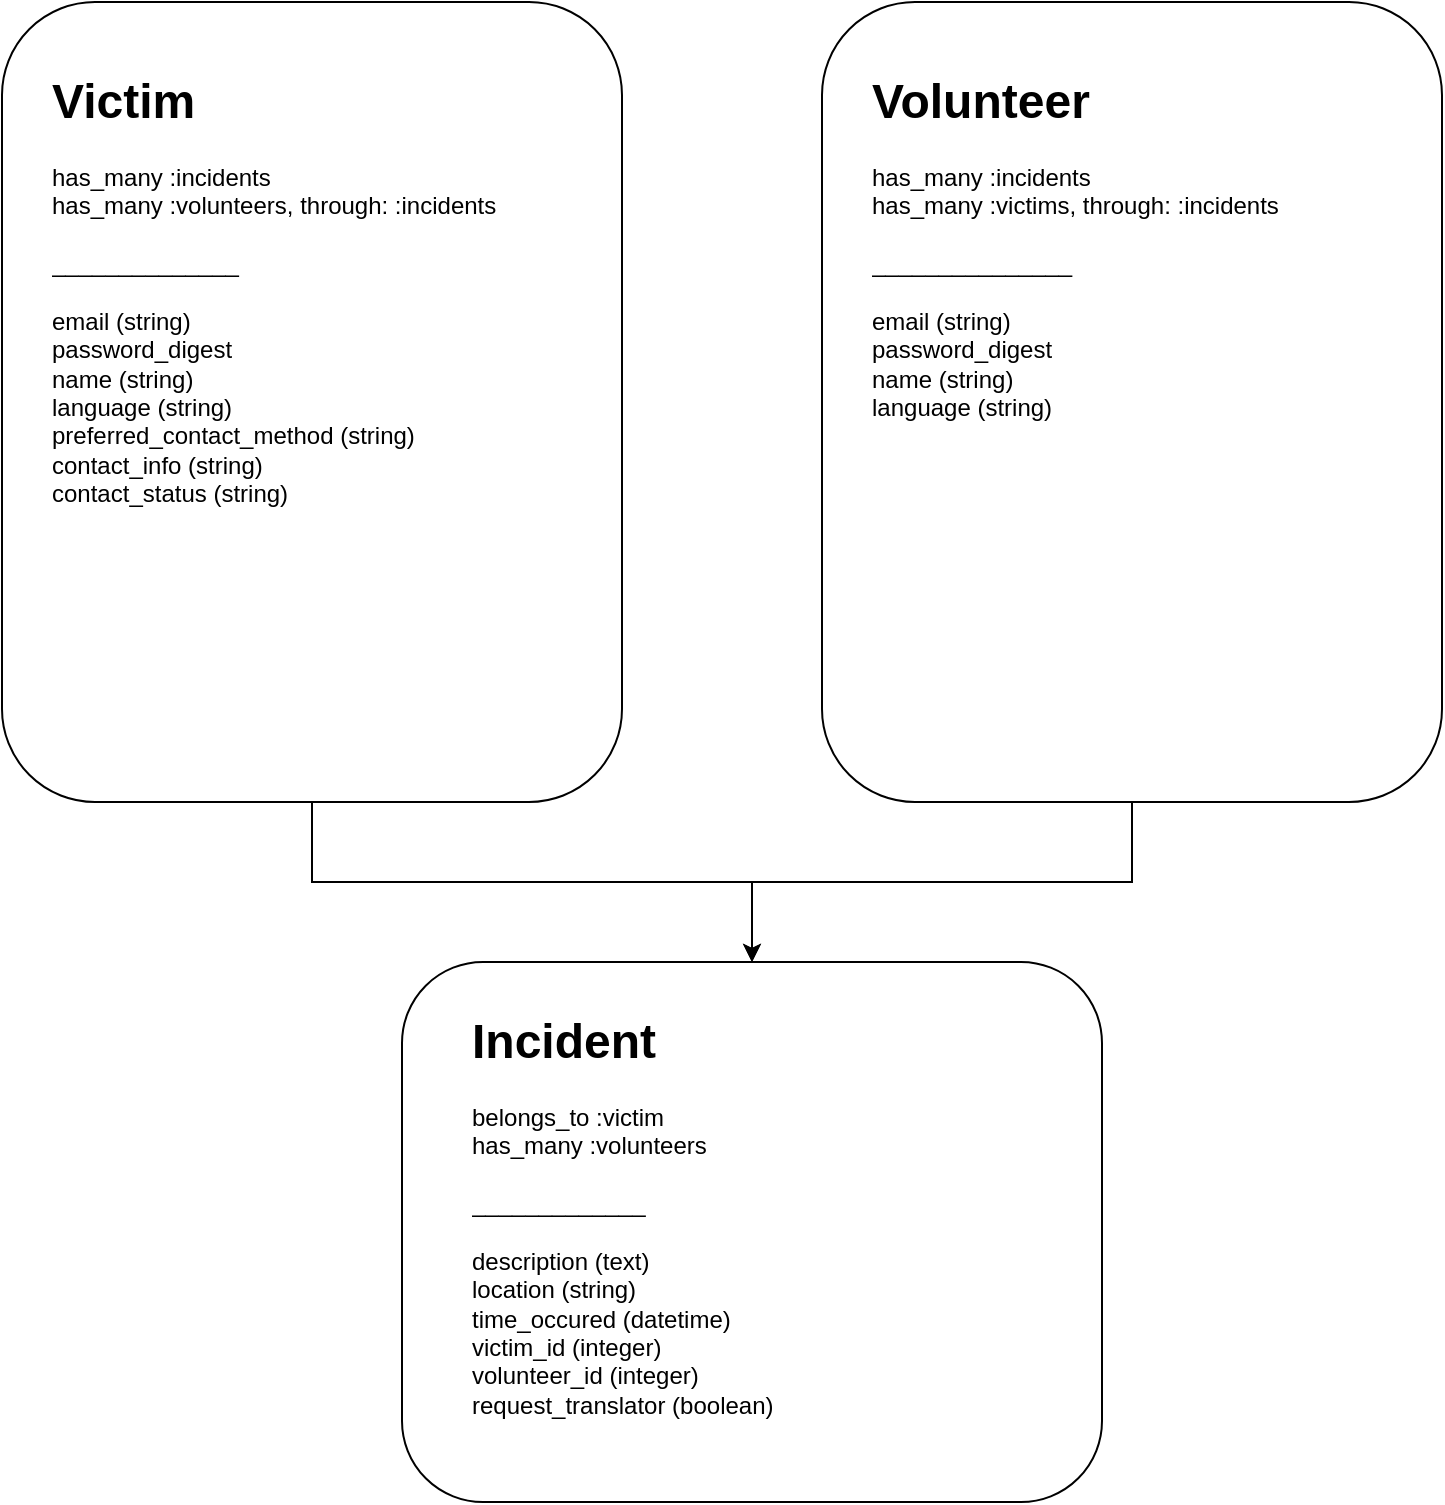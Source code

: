 <mxfile>
    <diagram id="Jxtier86EvJAZ9fjk0SW" name="Page-1">
        <mxGraphModel dx="1281" dy="950" grid="1" gridSize="10" guides="1" tooltips="1" connect="1" arrows="1" fold="1" page="1" pageScale="1" pageWidth="850" pageHeight="1100" math="0" shadow="0">
            <root>
                <mxCell id="0"/>
                <mxCell id="1" parent="0"/>
                <mxCell id="18" style="edgeStyle=orthogonalEdgeStyle;rounded=0;orthogonalLoop=1;jettySize=auto;html=1;entryX=0.5;entryY=0;entryDx=0;entryDy=0;" edge="1" parent="1" source="2" target="3">
                    <mxGeometry relative="1" as="geometry"/>
                </mxCell>
                <mxCell id="2" value="" style="rounded=1;whiteSpace=wrap;html=1;" vertex="1" parent="1">
                    <mxGeometry x="40" y="160" width="310" height="400" as="geometry"/>
                </mxCell>
                <mxCell id="3" value="" style="rounded=1;whiteSpace=wrap;html=1;" vertex="1" parent="1">
                    <mxGeometry x="240" y="640" width="350" height="270" as="geometry"/>
                </mxCell>
                <mxCell id="17" style="edgeStyle=orthogonalEdgeStyle;rounded=0;orthogonalLoop=1;jettySize=auto;html=1;entryX=0.5;entryY=0;entryDx=0;entryDy=0;" edge="1" parent="1" source="4" target="3">
                    <mxGeometry relative="1" as="geometry"/>
                </mxCell>
                <mxCell id="4" value="" style="rounded=1;whiteSpace=wrap;html=1;" vertex="1" parent="1">
                    <mxGeometry x="450" y="160" width="310" height="400" as="geometry"/>
                </mxCell>
                <mxCell id="10" value="&lt;h1&gt;Victim&lt;/h1&gt;&lt;p&gt;has_many :incidents&lt;br&gt;has_many :volunteers, through: :incidents&lt;br&gt;&lt;br&gt;______________&lt;br&gt;&lt;br&gt;email (string)&lt;br&gt;password_digest&lt;br&gt;name (string)&lt;br&gt;language (string)&lt;br&gt;preferred_contact_method (string)&lt;br&gt;contact_info (string)&lt;br&gt;contact_status (string)&lt;/p&gt;" style="text;html=1;strokeColor=none;fillColor=none;spacing=5;spacingTop=-20;whiteSpace=wrap;overflow=hidden;rounded=0;" vertex="1" parent="1">
                    <mxGeometry x="60" y="190" width="260" height="320" as="geometry"/>
                </mxCell>
                <mxCell id="11" value="&lt;h1&gt;Volunteer&lt;/h1&gt;&lt;p&gt;has_many :incidents&lt;br&gt;has_many :victims, through: :incidents&lt;br&gt;&lt;br&gt;_______________&lt;br&gt;&lt;br&gt;email (string)&lt;br&gt;password_digest&lt;br&gt;name (string)&lt;br&gt;language (string)&lt;/p&gt;" style="text;html=1;strokeColor=none;fillColor=none;spacing=5;spacingTop=-20;whiteSpace=wrap;overflow=hidden;rounded=0;" vertex="1" parent="1">
                    <mxGeometry x="470" y="190" width="270" height="320" as="geometry"/>
                </mxCell>
                <mxCell id="12" value="&lt;h1&gt;Incident&lt;/h1&gt;&lt;p&gt;belongs_to :victim&lt;br&gt;has_many :volunteers&lt;br&gt;&lt;br&gt;_____________&lt;br&gt;&lt;br&gt;description (text)&lt;br&gt;location (string)&lt;br&gt;time_occured (datetime)&lt;br&gt;victim_id (integer)&lt;br&gt;volunteer_id (integer)&lt;br&gt;request_translator (boolean)&lt;/p&gt;" style="text;html=1;strokeColor=none;fillColor=none;spacing=5;spacingTop=-20;whiteSpace=wrap;overflow=hidden;rounded=0;" vertex="1" parent="1">
                    <mxGeometry x="270" y="660" width="300" height="230" as="geometry"/>
                </mxCell>
            </root>
        </mxGraphModel>
    </diagram>
</mxfile>